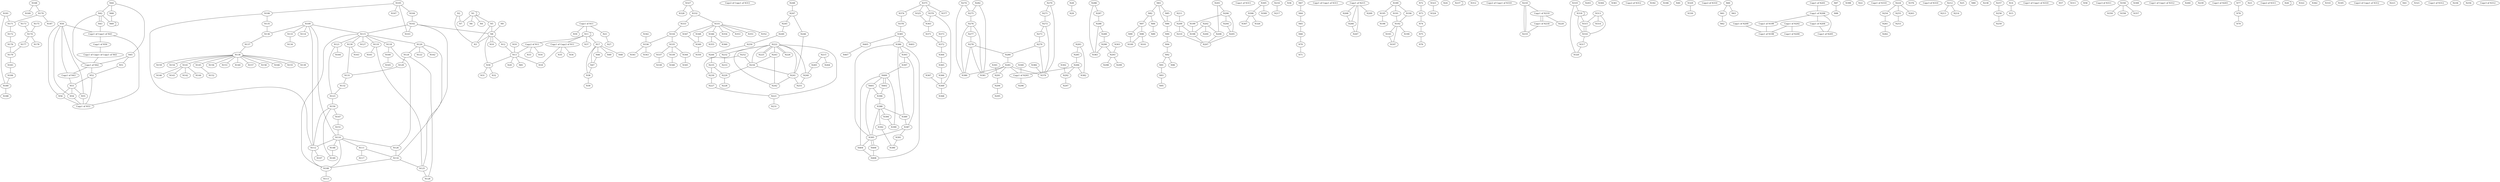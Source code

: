 graph G {
	N181 -- N171;
	N52 -- N53;
	N133 -- N134;
	N349 -- N350;
	N53 -- N56;
	N53 -- N54;
	N53 -- N55;
	N160 -- N165;
	"Copy2 of Copy1 of N311";
	N243 -- N234;
	N385 -- N386;
	N385 -- N403;
	N385 -- N405;
	N19 -- N13;
	N184 -- N180;
	N5 -- N8;
	N5 -- N3;
	"Copy1 of Copy1 of Copy1 of N43" -- "Copy1 of N42";
	"Copy1 of N293" -- N296;
	N28 -- N29;
	N286 -- N383;
	N286 -- N287;
	N99 -- N100;
	N337 -- N338;
	N198 -- N207;
	"Copy1 of N311";
	N292 -- N297;
	N306 -- N307;
	N306 -- N326;
	N216 -- N217;
	N291 -- N294;
	N342 -- N336;
	N276 -- N277;
	N276 -- N381;
	N276 -- N380;
	N36;
	N209 -- N198;
	N209 -- N210;
	N123 -- N150;
	N13 -- N18;
	N13 -- N81;
	N13 -- N30;
	N13 -- N20;
	N97 -- N99;
	N97 -- N98;
	N66 -- N70;
	N374 -- N378;
	N147 -- N151;
	N12 -- N13;
	N128 -- N124;
	"Copy1 of Copy1 of N311";
	N393 -- N397;
	N268 -- N266;
	N193 -- N197;
	N366 -- N369;
	N174 -- N177;
	N174 -- N178;
	N386 -- N393;
	N386 -- N395;
	N386 -- N389;
	N282 -- N275;
	N282 -- N381;
	N75 -- N76;
	N347 -- N349;
	N401 -- N396;
	N363 -- N371;
	N104 -- N102;
	N141 -- N146;
	N141 -- N143;
	N141 -- N142;
	N141 -- N144;
	N201 -- N208;
	N201 -- N206;
	N1 -- N5;
	N1 -- N1;
	N1 -- N7;
	N1 -- N6;
	N1 -- N4;
	N370 -- N363;
	N370 -- N369;
	N98 -- N100;
	N98 -- N101;
	N108 -- N113;
	N323 -- N324;
	N145 -- N152;
	N275 -- N276;
	N24;
	N237 -- N237;
	N312;
	"Copy2 of Copy1 of N310";
	N266 -- N267;
	N252 -- N230;
	N252 -- N234;
	"Copy1 of N42" -- N52;
	"Copy1 of N42" -- "Copy1 of N43";
	N73 -- N74;
	N218 -- N219;
	N218 -- "Copy1 of N219";
	N47 -- N38;
	N102 -- N103;
	N102 -- N116;
	N102 -- N8;
	N102 -- N115;
	N318 -- N318;
	N318 -- N315;
	N318 -- N316;
	N215 -- N265;
	N215 -- N264;
	N103 -- N105;
	N396 -- N388;
	N313 -- N314;
	N313 -- N315;
	N313 -- N316;
	N43 -- "Copy1 of Copy1 of N43";
	N43 -- N42;
	N203;
	N245 -- N249;
	N304;
	N361;
	N289 -- N290;
	N211 -- N209;
	"Copy2 of N312";
	N38 -- N39;
	N126 -- N116;
	N375 -- N374;
	N375 -- N370;
	N375 -- N377;
	N375 -- N325;
	N182;
	N302 -- N292;
	N186;
	N404 -- N408;
	N219 -- N218;
	N248 -- N247;
	N378 -- N385;
	N230 -- N227;
	N226 -- N222;
	N247 -- N245;
	N247 -- N246;
	N40;
	N195 -- N196;
	N329 -- N330;
	N111 -- N116;
	N111 -- N117;
	"Copy2 of N310";
	N315 -- N316;
	N180 -- N181;
	N180 -- N188;
	N249 -- N250;
	N61 -- N62;
	N241 -- N251;
	N241 -- N242;
	"Copy1 of N204" -- "Copy1 of N205";
	N170 -- N171;
	N170 -- N187;
	"Copy1 of N215" -- N269;
	"Copy1 of N215" -- N267;
	"Copy1 of N215" -- N268;
	"Copy1 of N215" -- N266;
	N199 -- N198;
	N87 -- N88;
	"Copy1 of N53" -- N52;
	N112 -- N108;
	N112 -- N150;
	N112 -- N107;
	N92 -- N91;
	N92 -- N96;
	N222 -- N243;
	N222 -- N226;
	N222 -- N241;
	N222 -- N232;
	N222 -- N234;
	N222 -- N225;
	N222 -- N240;
	N222 -- N221;
	N222 -- N242;
	"Copy1 of N201" -- "Copy1 of N206";
	N56 -- "Copy1 of N53";
	N30 -- N32;
	N30 -- N31;
	N227 -- N221;
	N69 -- N69;
	"Copy1 of N11" -- N59;
	"Copy1 of N11" -- N11;
	"Copy1 of N11" -- N21;
	N171 -- N172;
	N116 -- N108;
	N116 -- N125;
	N364 -- N365;
	N265 -- N240;
	N173 -- N174;
	N189 -- N195;
	N189 -- N191;
	N189 -- N194;
	N65 -- N66;
	N9 -- N8;
	N333 -- N334;
	N398;
	"Copy1 of Copy2 of N11" -- N18;
	"Copy1 of Copy2 of N11" -- N35;
	"Copy1 of Copy2 of N11" -- N34;
	N300 -- "Copy1 of N293";
	N232 -- N233;
	N22;
	"Copy1 of N310";
	N46 -- N47;
	N334 -- N335;
	N334 -- N336;
	N279 -- N280;
	N279 -- N379;
	N204 -- N205;
	"Copy1 of N209" -- "Copy1 of N198";
	N176 -- N179;
	"Copy1 of N50" -- "Copy1 of Copy1 of Copy1 of N43";
	N317 -- N320;
	N205 -- N207;
	N280 -- N281;
	N120 -- N122;
	N120 -- N125;
	N120 -- N124;
	N120 -- N162;
	N254 -- N261;
	N17 -- N49;
	N17 -- N47;
	N17 -- N38;
	N17 -- N48;
	N17 -- N46;
	N235 -- N230;
	N235 -- N229;
	N339 -- N340;
	N327 -- N328;
	N327 -- N332;
	N373 -- N372;
	N208 -- N207;
	N376;
	N45 -- "Copy1 of N42";
	N45 -- N51;
	N399 -- N400;
	N294 -- N295;
	"Copy3 of N310";
	N371 -- N372;
	N67 -- N64;
	N212 -- N213;
	N212 -- N214;
	"Copy1 of N218" -- N219;
	"Copy1 of N218" -- "Copy1 of N219";
	N202 -- N198;
	N202 -- N200;
	N202 -- N208;
	N119 -- N125;
	N119 -- N161;
	N84 -- N89;
	N137 -- N138;
	N229 -- N228;
	N82 -- N97;
	N82 -- N84;
	N284 -- "Copy1 of N293";
	N284 -- N292;
	N284 -- N382;
	N54 -- "Copy1 of N53";
	N25;
	N132 -- N123;
	N175 -- N174;
	N224 -- N254;
	N224 -- N255;
	N224 -- N263;
	N80;
	N238;
	"Copy1 of N202" -- "Copy1 of N198";
	"Copy1 of N202" -- "Copy1 of N200";
	N303 -- N293;
	N384 -- N379;
	N258 -- N259;
	N72 -- N73;
	N372 -- N364;
	N287 -- N288;
	N277 -- N278;
	N234 -- N241;
	N234 -- N229;
	N191 -- N192;
	N395 -- N401;
	N395 -- N404;
	N395 -- N406;
	N150 -- N147;
	N14 -- N15;
	N177 -- N179;
	N106 -- N112;
	N106 -- N135;
	"Copy1 of Copy1 of N310";
	"Copy1 of N199" -- "Copy1 of N198";
	N60 -- N61;
	N60 -- N63;
	N348 -- N349;
	N57;
	N274 -- N275;
	N274 -- N380;
	N391 -- N390;
	N64 -- N65;
	N311;
	N151 -- N110;
	N346 -- N355;
	N346 -- N360;
	N136 -- N137;
	N83 -- N82;
	N83 -- N86;
	N83 -- N85;
	N305 -- N306;
	N305 -- N309;
	N257 -- N258;
	N44 -- N45;
	N44 -- N68;
	N44 -- N42;
	N58;
	N51 -- N52;
	N11 -- N37;
	N11 -- "Copy1 of Copy2 of N11";
	N11 -- N17;
	N11 -- N11;
	N11 -- "Copy2 of N11";
	N125 -- N128;
	"Copy3 of N311";
	N149 -- N150;
	"Copy1 of N43" -- N53;
	"Copy1 of N43" -- N50;
	N406 -- N395;
	N406 -- N408;
	N356 -- N359;
	N356 -- N358;
	N356 -- N357;
	N86 -- N90;
	N308;
	N331 -- N347;
	N331 -- N354;
	N331 -- N348;
	N331 -- N346;
	N331 -- N353;
	N331 -- N351;
	N331 -- N352;
	N225 -- N222;
	N94 -- N92;
	"Copy1 of Copy1 of N312";
	N246 -- N241;
	N335 -- N337;
	N335 -- N339;
	N335 -- N344;
	N369 -- N368;
	N210 -- N207;
	N124 -- N129;
	N288 -- N383;
	N288 -- N289;
	N183 -- N184;
	N118 -- N160;
	N118 -- N126;
	N402 -- N396;
	N402 -- N400;
	N260;
	N74 -- N75;
	N239;
	N131 -- N132;
	N344 -- N345;
	N148 -- N149;
	N319 -- N318;
	N319 -- N320;
	N10 -- N8;
	N240 -- N251;
	N281 -- "Copy1 of N293";
	N281 -- N291;
	N281 -- N381;
	N281 -- N380;
	N281 -- N379;
	N244 -- N235;
	N392 -- N390;
	N179 -- N183;
	N387 -- N393;
	N387 -- N395;
	N387 -- N391;
	N168 -- N169;
	N168 -- N170;
	"Copy1 of N203";
	N367 -- N369;
	N77 -- N78;
	N332 -- N333;
	N332 -- N331;
	N23;
	N172 -- N176;
	N109 -- N133;
	N109 -- N112;
	N109 -- N114;
	N109 -- N136;
	N109 -- N115;
	N110 -- N108;
	N110 -- N126;
	N110 -- N111;
	N110 -- N112;
	N110 -- N148;
	N110 -- N109;
	N325 -- N363;
	N255 -- N253;
	N135 -- N136;
	N283 -- N382;
	N283 -- N285;
	N261 -- N262;
	N221 -- N231;
	N242 -- N243;
	N138 -- N141;
	N138 -- N145;
	N138 -- N156;
	N138 -- N153;
	N138 -- N140;
	N138 -- N157;
	N138 -- N158;
	N138 -- N166;
	N138 -- N155;
	N138 -- N139;
	N138 -- N159;
	N138 -- N154;
	"Copy1 of N219" -- N220;
	"Copy1 of N219" -- "Copy1 of N218";
	N8 -- N12;
	N8 -- N30;
	N8 -- N10;
	N8 -- N3;
	N290 -- N383;
	N290 -- N293;
	N301 -- N291;
	"Copy2 of N11" -- N13;
	"Copy2 of N11" -- N33;
	"Copy2 of N11" -- N16;
	"Copy1 of Copy1 of N43" -- "Copy1 of N53";
	"Copy1 of Copy1 of N43" -- "Copy1 of N50";
	N78 -- N79;
	"Copy1 of N206" -- "Copy1 of N204";
	"Copy1 of N206" -- "Copy1 of N205";
	"Copy1 of N206" -- "Copy1 of N199";
	N250 -- N244;
	N70 -- N71;
	N273 -- N279;
	N394 -- N399;
	N192 -- N193;
	N192 -- N190;
	N192 -- N197;
	N400 -- N401;
	N400 -- N404;
	N400 -- N402;
	N272 -- N273;
	N272 -- N379;
	N316 -- N315;
	N316 -- N317;
	"Copy2 of N311";
	N26 -- N26;
	N336 -- N341;
	N336 -- N343;
	N68 -- N69;
	N322;
	N42 -- "Copy1 of N42";
	N42 -- N43;
	N42 -- N69;
	N90 -- N94;
	N362;
	N310;
	N21 -- N27;
	N185;
	"Copy2 of Copy1 of N312";
	N270 -- N271;
	N270 -- N379;
	N115 -- N108;
	N115 -- N120;
	N115 -- N119;
	N115 -- N118;
	N115 -- N127;
	N115 -- N130;
	N115 -- N121;
	N55 -- "Copy1 of N53";
	N91 -- N93;
	N85 -- N86;
	N285 -- N284;
	N388 -- N395;
	N388 -- N392;
	N388 -- N394;
	N388 -- N389;
	N206 -- N199;
	N206 -- N204;
	N206 -- N205;
	N223;
	N129 -- N131;
	N41;
	N321;
	N194 -- N192;
	N365 -- N366;
	N278 -- N280;
	N278 -- N381;
	N278 -- N380;
	N93 -- N95;
	N271 -- N272;
	N50 -- N56;
	N50 -- N54;
	N50 -- "Copy1 of Copy1 of N43";
	N50 -- N55;
	N405 -- N407;
	N389 -- N387;
	"Copy1 of N312";
	N236;
	N256;
	"Copy3 of N312";
	N397 -- N400;
	N2 -- N7;
	N2 -- N3;
	N105 -- N104;
	N105 -- N106;
	N105 -- N167;
	N293 -- N298;
	N293 -- N299;
	N130 -- N131;
	N130 -- N163;
	N121 -- N123;
	N121 -- N164;
	N408 -- N386;
}
